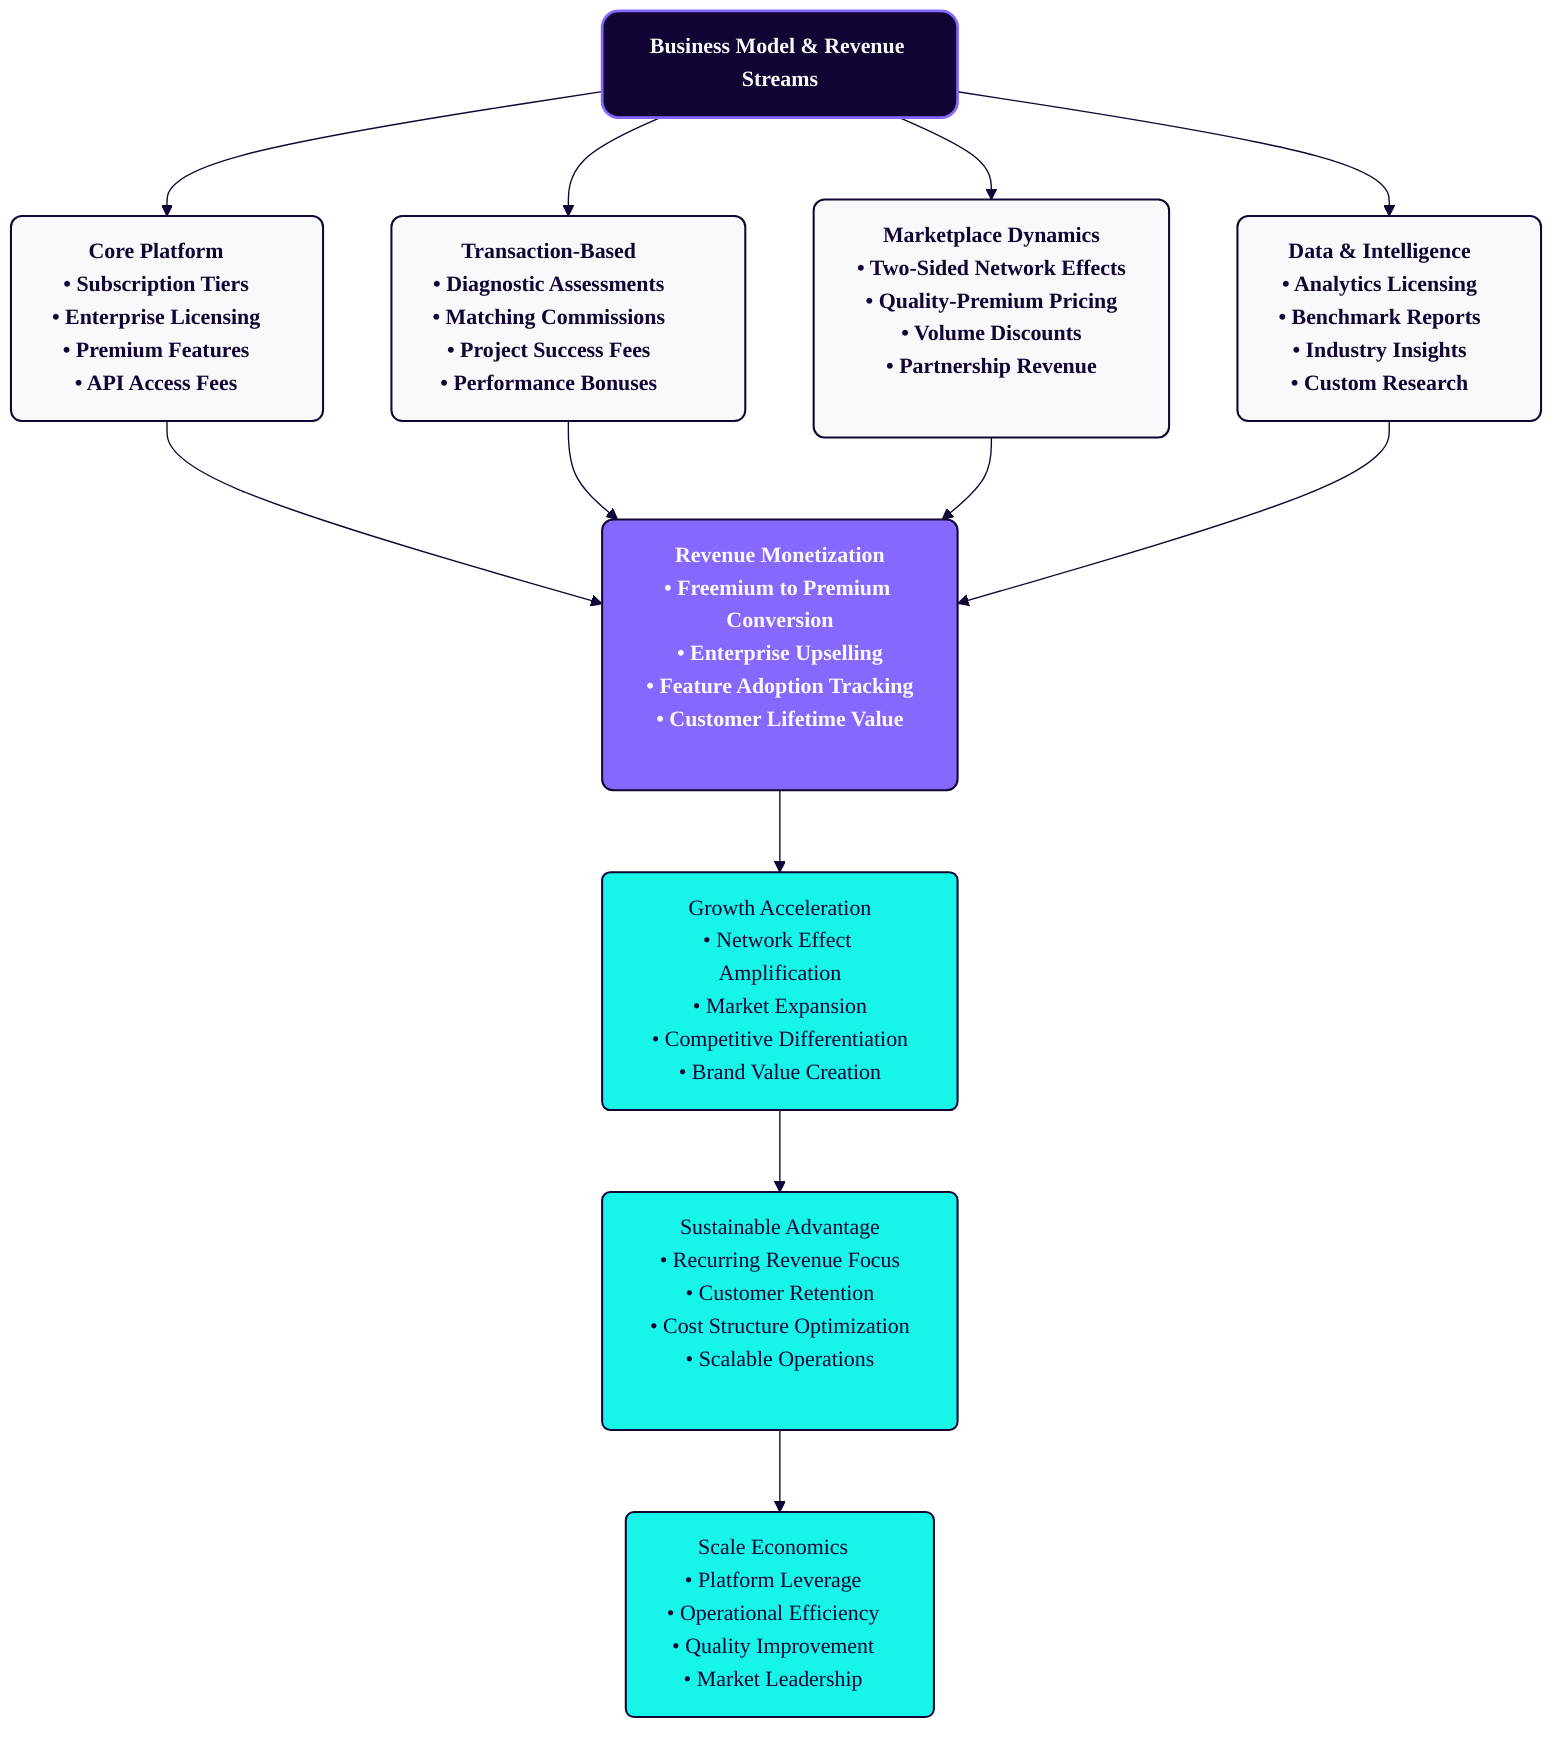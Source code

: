 %%{init: {"theme":"base","themeVariables":{"fontFamily":"Manrope, Inter, system-ui, -apple-system, Segoe UI, Roboto, Arial, sans-serif","primaryColor":"#8768FF","primaryBorderColor":"#120433","primaryTextColor":"#120433","lineColor":"#120433","background":"#F9F9FB"},"flowchart":{"curve":"basis","htmlLabels":true,"nodeSpacing":50,"rankSpacing":60}}}%%
flowchart TD
  A[Business Model & Revenue Streams] --> Core[Core Platform<br/>• Subscription Tiers<br/>• Enterprise Licensing<br/>• Premium Features<br/>• API Access Fees]

  A --> Transaction[Transaction-Based<br/>• Diagnostic Assessments<br/>• Matching Commissions<br/>• Project Success Fees<br/>• Performance Bonuses]

  A --> Marketplace[Marketplace Dynamics<br/>• Two-Sided Network Effects<br/>• Quality-Premium Pricing<br/>• Volume Discounts<br/>• Partnership Revenue]

  A --> Data[Data & Intelligence<br/>• Analytics Licensing<br/>• Benchmark Reports<br/>• Industry Insights<br/>• Custom Research]

  Core --> Monetization[Revenue Monetization<br/>• Freemium to Premium Conversion<br/>• Enterprise Upselling<br/>• Feature Adoption Tracking<br/>• Customer Lifetime Value]

  Transaction --> Monetization
  Marketplace --> Monetization
  Data --> Monetization

  Monetization --> Growth[Growth Acceleration<br/>• Network Effect Amplification<br/>• Market Expansion<br/>• Competitive Differentiation<br/>• Brand Value Creation]

  Growth --> Sustainability[Sustainable Advantage<br/>• Recurring Revenue Focus<br/>• Customer Retention<br/>• Cost Structure Optimization<br/>• Scalable Operations]

  Sustainability --> Scale[Scale Economics<br/>• Platform Leverage<br/>• Operational Efficiency<br/>• Quality Improvement<br/>• Market Leadership]

  classDef model fill:#120433,stroke:#8768FF,color:#F9F9FB,stroke-width:2px,rx:12,ry:12,font-weight:700
  classDef revenue fill:#F9F9FB,stroke:#120433,color:#120433,stroke-width:1.5px,rx:8,ry:8,font-weight:600
  classDef monetization fill:#8768FF,stroke:#120433,color:#F9F9FB,stroke-width:1.5px,rx:8,ry:8,font-weight:600
  classDef growth fill:#17F4E8,stroke:#120433,color:#120433,stroke-width:1.5px,rx:6,ry:6,font-weight:500

  class A model
  class Core,Transaction,Marketplace,Data revenue
  class Monetization monetization
  class Growth,Sustainability,Scale growth